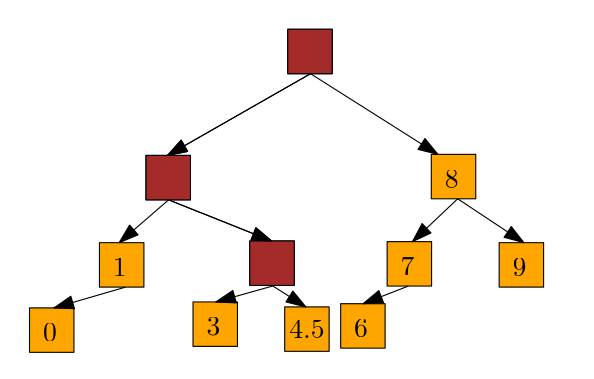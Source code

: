 <?xml version="1.0"?>
<!DOCTYPE ipe SYSTEM "ipe.dtd">
<ipe version="70010" creator="Ipe 7.0.10">
<info created="D:20101105075742" modified="D:20101105112839"/>
<ipestyle name="basic">
<symbol name="arrow/arc(spx)">
<path stroke="sym-stroke" fill="sym-stroke" pen="sym-pen">
0 0 m
-1 0.333 l
-1 -0.333 l
h
</path>
</symbol>
<symbol name="arrow/farc(spx)">
<path stroke="sym-stroke" fill="white" pen="sym-pen">
0 0 m
-1 0.333 l
-1 -0.333 l
h
</path>
</symbol>
<symbol name="mark/circle(sx)" transformations="translations">
<path fill="sym-stroke">
0.6 0 0 0.6 0 0 e
0.4 0 0 0.4 0 0 e
</path>
</symbol>
<symbol name="mark/disk(sx)" transformations="translations">
<path fill="sym-stroke">
0.6 0 0 0.6 0 0 e
</path>
</symbol>
<symbol name="mark/fdisk(sfx)" transformations="translations">
<group>
<path fill="sym-stroke" fillrule="eofill">
0.6 0 0 0.6 0 0 e
0.4 0 0 0.4 0 0 e
</path>
<path fill="sym-fill">
0.4 0 0 0.4 0 0 e
</path>
</group>
</symbol>
<symbol name="mark/box(sx)" transformations="translations">
<path fill="sym-stroke" fillrule="eofill">
-0.6 -0.6 m
0.6 -0.6 l
0.6 0.6 l
-0.6 0.6 l
h
-0.4 -0.4 m
0.4 -0.4 l
0.4 0.4 l
-0.4 0.4 l
h
</path>
</symbol>
<symbol name="mark/square(sx)" transformations="translations">
<path fill="sym-stroke">
-0.6 -0.6 m
0.6 -0.6 l
0.6 0.6 l
-0.6 0.6 l
h
</path>
</symbol>
<symbol name="mark/fsquare(sfx)" transformations="translations">
<group>
<path fill="sym-stroke" fillrule="eofill">
-0.6 -0.6 m
0.6 -0.6 l
0.6 0.6 l
-0.6 0.6 l
h
-0.4 -0.4 m
0.4 -0.4 l
0.4 0.4 l
-0.4 0.4 l
h
</path>
<path fill="sym-fill">
-0.4 -0.4 m
0.4 -0.4 l
0.4 0.4 l
-0.4 0.4 l
h
</path>
</group>
</symbol>
<symbol name="mark/cross(sx)" transformations="translations">
<group>
<path fill="sym-stroke">
-0.43 -0.57 m
0.57 0.43 l
0.43 0.57 l
-0.57 -0.43 l
h
</path>
<path fill="sym-stroke">
-0.43 0.57 m
0.57 -0.43 l
0.43 -0.57 l
-0.57 0.43 l
h
</path>
</group>
</symbol>
<symbol name="arrow/fnormal(spx)">
<path stroke="sym-stroke" fill="white" pen="sym-pen">
0 0 m
-1 0.333 l
-1 -0.333 l
h
</path>
</symbol>
<symbol name="arrow/pointed(spx)">
<path stroke="sym-stroke" fill="sym-stroke" pen="sym-pen">
0 0 m
-1 0.333 l
-0.8 0 l
-1 -0.333 l
h
</path>
</symbol>
<symbol name="arrow/fpointed(spx)">
<path stroke="sym-stroke" fill="white" pen="sym-pen">
0 0 m
-1 0.333 l
-0.8 0 l
-1 -0.333 l
h
</path>
</symbol>
<symbol name="arrow/linear(spx)">
<path stroke="sym-stroke" pen="sym-pen">
-1 0.333 m
0 0 l
-1 -0.333 l
</path>
</symbol>
<symbol name="arrow/fdouble(spx)">
<path stroke="sym-stroke" fill="white" pen="sym-pen">
0 0 m
-1 0.333 l
-1 -0.333 l
h
-1 0 m
-2 0.333 l
-2 -0.333 l
h
</path>
</symbol>
<symbol name="arrow/double(spx)">
<path stroke="sym-stroke" fill="sym-stroke" pen="sym-pen">
0 0 m
-1 0.333 l
-1 -0.333 l
h
-1 0 m
-2 0.333 l
-2 -0.333 l
h
</path>
</symbol>
<pen name="heavier" value="0.8"/>
<pen name="fat" value="1.2"/>
<pen name="ultrafat" value="2"/>
<symbolsize name="large" value="5"/>
<symbolsize name="small" value="2"/>
<symbolsize name="tiny" value="1.1"/>
<arrowsize name="large" value="10"/>
<arrowsize name="small" value="5"/>
<arrowsize name="tiny" value="3"/>
<color name="red" value="1 0 0"/>
<color name="green" value="0 1 0"/>
<color name="blue" value="0 0 1"/>
<color name="yellow" value="1 1 0"/>
<color name="orange" value="1 0.647 0"/>
<color name="gold" value="1 0.843 0"/>
<color name="purple" value="0.627 0.125 0.941"/>
<color name="gray" value="0.745"/>
<color name="brown" value="0.647 0.165 0.165"/>
<color name="navy" value="0 0 0.502"/>
<color name="pink" value="1 0.753 0.796"/>
<color name="seagreen" value="0.18 0.545 0.341"/>
<color name="turquoise" value="0.251 0.878 0.816"/>
<color name="violet" value="0.933 0.51 0.933"/>
<color name="darkblue" value="0 0 0.545"/>
<color name="darkcyan" value="0 0.545 0.545"/>
<color name="darkgray" value="0.663"/>
<color name="darkgreen" value="0 0.392 0"/>
<color name="darkmagenta" value="0.545 0 0.545"/>
<color name="darkorange" value="1 0.549 0"/>
<color name="darkred" value="0.545 0 0"/>
<color name="lightblue" value="0.678 0.847 0.902"/>
<color name="lightcyan" value="0.878 1 1"/>
<color name="lightgray" value="0.827"/>
<color name="lightgreen" value="0.565 0.933 0.565"/>
<color name="lightyellow" value="1 1 0.878"/>
<dashstyle name="dashed" value="[4] 0"/>
<dashstyle name="dotted" value="[1 3] 0"/>
<dashstyle name="dash dotted" value="[4 2 1 2] 0"/>
<dashstyle name="dash dot dotted" value="[4 2 1 2 1 2] 0"/>
<textsize name="large" value="\large"/>
<textsize name="small" value="\small"/>
<textsize name="tiny" value="\tiny"/>
<textsize name="Large" value="\Large"/>
<textsize name="LARGE" value="\LARGE"/>
<textsize name="huge" value="\huge"/>
<textsize name="Huge" value="\Huge"/>
<textsize name="footnote" value="\footnotesize"/>
<textstyle name="center" begin="\begin{center}" end="\end{center}"/>
<textstyle name="itemize" begin="\begin{itemize}" end="\end{itemize}"/>
<textstyle name="item" begin="\begin{itemize}\item{}" end="\end{itemize}"/>
<gridsize name="4 pts" value="4"/>
<gridsize name="8 pts (~3 mm)" value="8"/>
<gridsize name="16 pts (~6 mm)" value="16"/>
<gridsize name="32 pts (~12 mm)" value="32"/>
<gridsize name="10 pts (~3.5 mm)" value="10"/>
<gridsize name="20 pts (~7 mm)" value="20"/>
<gridsize name="14 pts (~5 mm)" value="14"/>
<gridsize name="28 pts (~10 mm)" value="28"/>
<gridsize name="56 pts (~20 mm)" value="56"/>
<anglesize name="90 deg" value="90"/>
<anglesize name="60 deg" value="60"/>
<anglesize name="45 deg" value="45"/>
<anglesize name="30 deg" value="30"/>
<anglesize name="22.5 deg" value="22.5"/>
<tiling name="falling" angle="-60" step="4" width="1"/>
<tiling name="rising" angle="30" step="4" width="1"/>
</ipestyle>
<page>
<layer name="alpha"/>
<layer name="beta"/>
<layer name="gamma"/>
<layer name="delta"/>
<layer name="epsilon"/>
<layer name="zeta"/>
<layer name="eta"/>
<layer name="theta"/>
<view layers="alpha beta gamma" active="gamma"/>
<path layer="alpha" matrix="1 0 0 1 77 -3" stroke="black" fill="orange">
128 240 m
128 224 l
144 224 l
144 240 l
h
</path>
<path matrix="1 0 0 1 25.9721 -48.4151" stroke="black" fill="orange">
128 240 m
128 224 l
144 224 l
144 240 l
h
</path>
<text matrix="1 0 0 1 30.7928 -44.5047" transformations="translations" pos="128 224" stroke="black" type="label" width="4.981" height="6.42" depth="0" valign="baseline">$2$</text>
<path matrix="1 0 0 1 128.68 -48.037" stroke="black" fill="orange">
128 240 m
128 224 l
144 224 l
144 240 l
h
</path>
<text matrix="1 0 0 1 133.501 -44.1267" transformations="translations" pos="128 224" stroke="black" type="label" width="4.981" height="6.42" depth="0" valign="baseline">$8$</text>
<path stroke="black" fill="orange" arrow="normal/normal">
213.186 221 m
161.715 191.585 l
</path>
<path stroke="black" fill="orange" arrow="normal/normal">
213.186 221 m
259.055 191.963 l
</path>
<path matrix="1 0 0 1 9.21546 -79.8269" stroke="black" fill="orange">
128 240 m
128 224 l
144 224 l
144 240 l
h
</path>
<text matrix="1 0 0 1 14.0362 -75.9165" transformations="translations" pos="128 224" stroke="black" type="label" width="4.981" height="6.42" depth="0" valign="baseline">$1$</text>
<path matrix="1 0 0 1 -15.9676 -103.31" stroke="black" fill="orange">
128 240 m
128 224 l
144 224 l
144 240 l
h
</path>
<text matrix="1 0 0 1 -11.1469 -99.4" transformations="translations" pos="128 224" stroke="black" type="label" width="4.981" height="6.42" depth="0" valign="baseline">$0$</text>
<path matrix="1 0 0 1 63.3346 -79.2147" stroke="black" fill="orange">
128 240 m
128 224 l
144 224 l
144 240 l
h
</path>
<text matrix="1 0 0 1 68.1553 -75.3043" transformations="translations" pos="128 224" stroke="black" type="label" width="4.981" height="6.42" depth="0" valign="baseline">$4$</text>
<path matrix="1 0 0 1 42.8977 -101.165" stroke="black" fill="orange">
128 240 m
128 224 l
144 224 l
144 240 l
h
</path>
<text matrix="1 0 0 1 47.7184 -97.255" transformations="translations" pos="128 224" stroke="black" type="label" width="4.981" height="6.42" depth="0" valign="baseline">$3$</text>
<path matrix="1 0 0 1 153.11 -79.8281" stroke="black" fill="orange">
128 240 m
128 224 l
144 224 l
144 240 l
h
</path>
<text matrix="1 0 0 1 157.931 -75.9178" transformations="translations" pos="128 224" stroke="black" type="label" width="4.981" height="6.42" depth="0" valign="baseline">$9$</text>
<path matrix="1 0 0 1 112.785 -79.4497" stroke="black" fill="orange">
128 240 m
128 224 l
144 224 l
144 240 l
h
</path>
<text matrix="1 0 0 1 117.606 -75.5394" transformations="translations" pos="128 224" stroke="black" type="label" width="4.981" height="6.42" depth="0" valign="baseline">$7$</text>
<path matrix="1 0 0 1 96.0568 -101.797" stroke="black" fill="orange">
128 240 m
128 224 l
144 224 l
144 240 l
h
</path>
<text matrix="1 0 0 1 100.878 -97.8862" transformations="translations" pos="128 224" stroke="black" type="label" width="4.981" height="6.42" depth="0" valign="baseline">$6$</text>
<path stroke="black" fill="orange" arrow="normal/normal">
162.094 175.585 m
144.306 160.173 l
</path>
<path stroke="black" fill="orange" arrow="normal/normal">
162.094 175.585 m
199.183 160.785 l
</path>
<path stroke="black" fill="orange" arrow="normal/normal">
200.318 144.785 m
179.125 138.835 l
</path>
<path stroke="black" fill="orange" arrow="normal/normal">
146.577 144.173 m
120.842 136.69 l
</path>
<path stroke="black" fill="orange" arrow="normal/normal">
266.17 175.963 m
249.897 160.55 l
</path>
<path stroke="black" fill="orange" arrow="normal/normal">
248.383 144.55 m
232.109 138.203 l
</path>
<path stroke="black" fill="orange" arrow="normal/normal">
266.17 175.963 m
290.013 160.172 l
</path>
<text matrix="1 0 0 1 -2.6765 4.79" transformations="translations" pos="213.186 221" stroke="black" type="label" width="4.981" height="6.42" depth="0" valign="baseline">$5$</text>
<path matrix="1 0 0 1 133.584 -3.49757" stroke="black" fill="orange">
128 240 m
128 224 l
144 224 l
144 240 l
h
</path>
<text matrix="1 0 0 1 50.0334 4.29243" transformations="translations" pos="213.186 221" stroke="black" type="label" width="12.73" height="6.42" depth="0" valign="baseline">$4.5$</text>
<path layer="beta" matrix="1 0 0 1 76.9997 -2.99962" stroke="black" fill="brown">
128 240 m
128 224 l
144 224 l
144 240 l
h
</path>
<path matrix="1 0 0 1 25.9718 -48.4147" stroke="black" fill="brown">
128 240 m
128 224 l
144 224 l
144 240 l
h
</path>
<path matrix="1 0 0 1 -0.00029938 0.00038109" stroke="black" fill="brown" arrow="normal/normal">
213.186 221 m
161.715 191.585 l
</path>
<path matrix="1 0 0 1 63.3343 -79.2143" stroke="black" fill="brown">
128 240 m
128 224 l
144 224 l
144 240 l
h
</path>
<path matrix="1 0 0 1 -0.00029938 0.00038109" stroke="black" fill="brown" arrow="normal/normal">
162.094 175.585 m
199.183 160.785 l
</path>
<path layer="gamma" matrix="1 0 0 1 75.9013 -102.951" stroke="black" fill="orange">
128 240 m
128 224 l
144 224 l
144 240 l
h
</path>
<text matrix="1 0 0 1 -7.64929 -95.1606" transformations="translations" pos="213.186 221" stroke="black" type="label" width="12.73" height="6.42" depth="0" valign="baseline">$4.5$</text>
<path stroke="black" arrow="normal/normal">
199.601 144.584 m
211.509 137.049 l
</path>
<path fill="white">
251.291 247.333 m
251.291 211.529 l
290.575 211.529 l
290.575 247.333 l
h
</path>
<path stroke="white">
101.613 244.349 m
101.613 111.579 l
314.941 111.579 l
314.941 244.349 l
h
</path>
</page>
</ipe>
